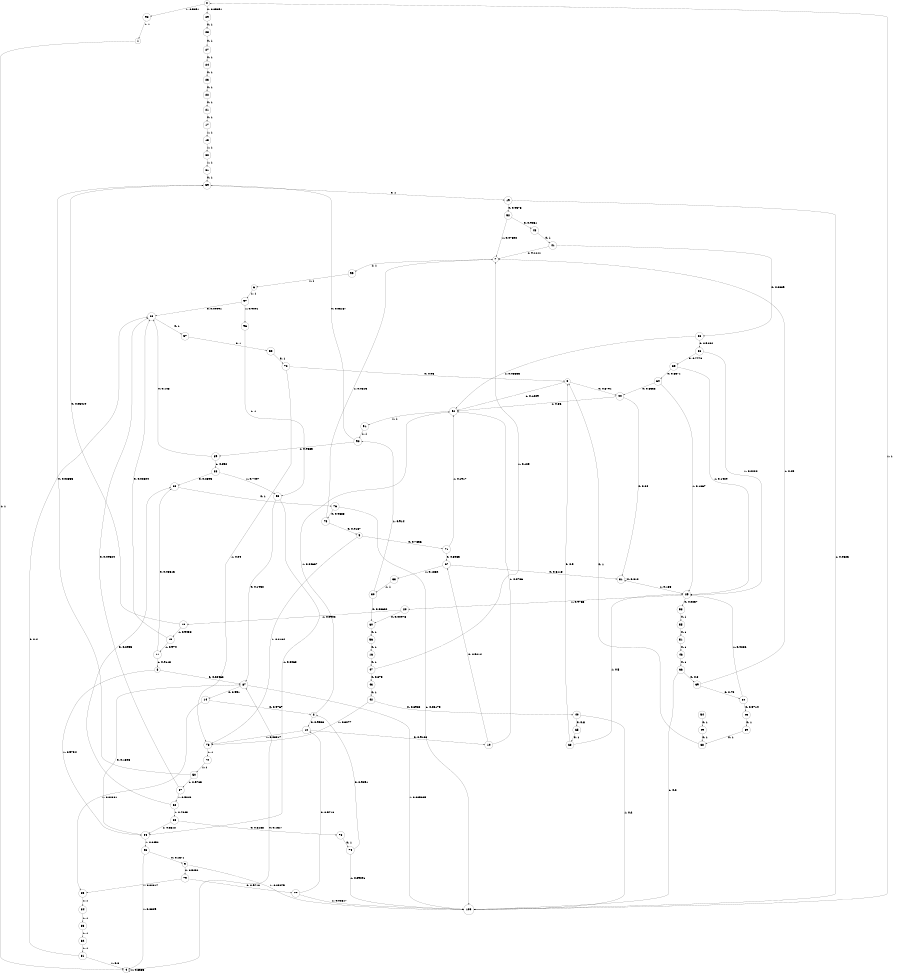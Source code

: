 digraph "ch4_face_short_L15" {
size = "6,8.5";
ratio = "fill";
node [shape = circle];
node [fontsize = 24];
edge [fontsize = 24];
0 -> 29 [label = "0: 0.09091  "];
0 -> 98 [label = "1: 0.9091   "];
1 -> 4 [label = "1: 1        "];
2 -> 12 [label = "0: 0.9533   "];
2 -> 92 [label = "1: 0.04667  "];
3 -> 44 [label = "0: 0.8791   "];
3 -> 92 [label = "1: 0.1209   "];
4 -> 87 [label = "0: 0.1617   "];
4 -> 4 [label = "1: 0.8383   "];
5 -> 71 [label = "0: 0.7836   "];
5 -> 73 [label = "1: 0.2164   "];
6 -> 97 [label = "1: 1        "];
7 -> 99 [label = "1: 1        "];
8 -> 87 [label = "0: 0.02462  "];
8 -> 94 [label = "1: 0.9754   "];
9 -> 79 [label = "0: 0.9452   "];
9 -> 100 [label = "1: 0.05479  "];
10 -> 67 [label = "0: 0.9214   "];
10 -> 92 [label = "1: 0.0786   "];
11 -> 80 [label = "0: 0.08815  "];
11 -> 8 [label = "1: 0.9118   "];
12 -> 10 [label = "0: 0.9168   "];
12 -> 73 [label = "1: 0.08317  "];
13 -> 62 [label = "1: 1        "];
14 -> 2 [label = "0: 0.9767   "];
14 -> 85 [label = "1: 0.02331  "];
15 -> 26 [label = "0: 0.02604  "];
15 -> 11 [label = "1: 0.974    "];
16 -> 47 [label = "0: 1        "];
17 -> 13 [label = "1: 1        "];
18 -> 59 [label = "0: 0.05419  "];
18 -> 15 [label = "1: 0.9458   "];
19 -> 52 [label = "0: 0.9375   "];
19 -> 100 [label = "1: 0.0625   "];
20 -> 60 [label = "0: 0.00978  "];
20 -> 18 [label = "1: 0.9902   "];
21 -> 17 [label = "0: 1        "];
22 -> 21 [label = "0: 1        "];
23 -> 22 [label = "0: 1        "];
24 -> 23 [label = "0: 1        "];
25 -> 58 [label = "0: 0.0237   "];
25 -> 20 [label = "1: 0.9763   "];
26 -> 57 [label = "0: 1        "];
27 -> 24 [label = "0: 1        "];
28 -> 27 [label = "0: 1        "];
29 -> 28 [label = "0: 1        "];
30 -> 60 [label = "0: 0.08602  "];
30 -> 90 [label = "1: 0.914    "];
31 -> 31 [label = "0: 0.812    "];
31 -> 25 [label = "1: 0.188    "];
32 -> 80 [label = "0: 0.2955   "];
32 -> 86 [label = "1: 0.7045   "];
33 -> 30 [label = "1: 1        "];
34 -> 45 [label = "0: 0.5714   "];
34 -> 25 [label = "1: 0.4286   "];
35 -> 64 [label = "0: 0.8571   "];
35 -> 25 [label = "1: 0.1429   "];
36 -> 35 [label = "0: 0.7778   "];
36 -> 25 [label = "1: 0.2222   "];
37 -> 26 [label = "0: 0.09524  "];
37 -> 32 [label = "1: 0.9048   "];
38 -> 36 [label = "0: 0.9444   "];
38 -> 92 [label = "1: 0.05556  "];
39 -> 34 [label = "0: 0.75     "];
39 -> 7 [label = "1: 0.25     "];
40 -> 65 [label = "0: 0.8      "];
40 -> 100 [label = "1: 0.2      "];
41 -> 38 [label = "0: 0.8889   "];
41 -> 7 [label = "1: 0.1111   "];
42 -> 40 [label = "0: 0.6923   "];
42 -> 73 [label = "1: 0.3077   "];
43 -> 42 [label = "0: 1        "];
44 -> 31 [label = "0: 0.64     "];
44 -> 92 [label = "1: 0.36     "];
45 -> 69 [label = "0: 1        "];
46 -> 66 [label = "0: 1        "];
47 -> 43 [label = "0: 0.875    "];
47 -> 7 [label = "1: 0.125    "];
48 -> 41 [label = "0: 1        "];
49 -> 68 [label = "0: 1        "];
50 -> 59 [label = "0: 0.02353  "];
50 -> 37 [label = "1: 0.9765   "];
51 -> 46 [label = "0: 1        "];
52 -> 48 [label = "0: 0.9231   "];
52 -> 7 [label = "1: 0.07692  "];
53 -> 72 [label = "0: 1        "];
54 -> 49 [label = "0: 1        "];
55 -> 51 [label = "0: 1        "];
56 -> 16 [label = "0: 1        "];
57 -> 53 [label = "0: 1        "];
58 -> 55 [label = "0: 1        "];
59 -> 19 [label = "0: 1        "];
60 -> 56 [label = "0: 1        "];
61 -> 59 [label = "0: 1        "];
62 -> 61 [label = "1: 1        "];
63 -> 3 [label = "0: 0.5      "];
63 -> 25 [label = "1: 0.5      "];
64 -> 44 [label = "0: 0.8333   "];
64 -> 25 [label = "1: 0.1667   "];
65 -> 63 [label = "0: 1        "];
66 -> 39 [label = "0: 0.8      "];
66 -> 100 [label = "1: 0.2      "];
67 -> 31 [label = "0: 0.8118   "];
67 -> 33 [label = "1: 0.1882   "];
68 -> 3 [label = "0: 1        "];
69 -> 68 [label = "0: 1        "];
70 -> 50 [label = "1: 1        "];
71 -> 67 [label = "0: 0.8083   "];
71 -> 92 [label = "1: 0.1917   "];
72 -> 3 [label = "0: 0.96     "];
72 -> 73 [label = "1: 0.04     "];
73 -> 70 [label = "1: 1        "];
74 -> 2 [label = "0: 0.9091   "];
74 -> 100 [label = "1: 0.09091  "];
75 -> 5 [label = "0: 0.9187   "];
75 -> 7 [label = "1: 0.0813   "];
76 -> 75 [label = "0: 0.9683   "];
76 -> 100 [label = "1: 0.03175  "];
77 -> 12 [label = "0: 0.9718   "];
77 -> 100 [label = "1: 0.02817  "];
78 -> 74 [label = "0: 1        "];
79 -> 77 [label = "0: 0.9718   "];
79 -> 85 [label = "1: 0.02817  "];
80 -> 76 [label = "0: 1        "];
81 -> 26 [label = "0: 0.4      "];
81 -> 4 [label = "1: 0.6      "];
82 -> 81 [label = "1: 1        "];
83 -> 82 [label = "1: 1        "];
84 -> 83 [label = "1: 1        "];
85 -> 84 [label = "1: 1        "];
86 -> 78 [label = "0: 0.3188   "];
86 -> 94 [label = "1: 0.6812   "];
87 -> 14 [label = "0: 0.991    "];
87 -> 100 [label = "1: 0.009009  "];
88 -> 80 [label = "0: 0.2593   "];
88 -> 95 [label = "1: 0.7407   "];
89 -> 26 [label = "0: 0.148    "];
89 -> 88 [label = "1: 0.852    "];
90 -> 59 [label = "0: 0.03167  "];
90 -> 89 [label = "1: 0.9683   "];
91 -> 90 [label = "1: 1        "];
92 -> 91 [label = "1: 1        "];
93 -> 9 [label = "0: 0.1671   "];
93 -> 4 [label = "1: 0.8329   "];
94 -> 87 [label = "0: 0.1508   "];
94 -> 93 [label = "1: 0.8492   "];
95 -> 87 [label = "0: 0.1932   "];
95 -> 94 [label = "1: 0.8068   "];
96 -> 95 [label = "1: 1        "];
97 -> 26 [label = "0: 0.09091  "];
97 -> 96 [label = "1: 0.9091   "];
98 -> 1 [label = "1: 1        "];
99 -> 6 [label = "1: 1        "];
100 -> 0 [label = "1: 1        "];
}